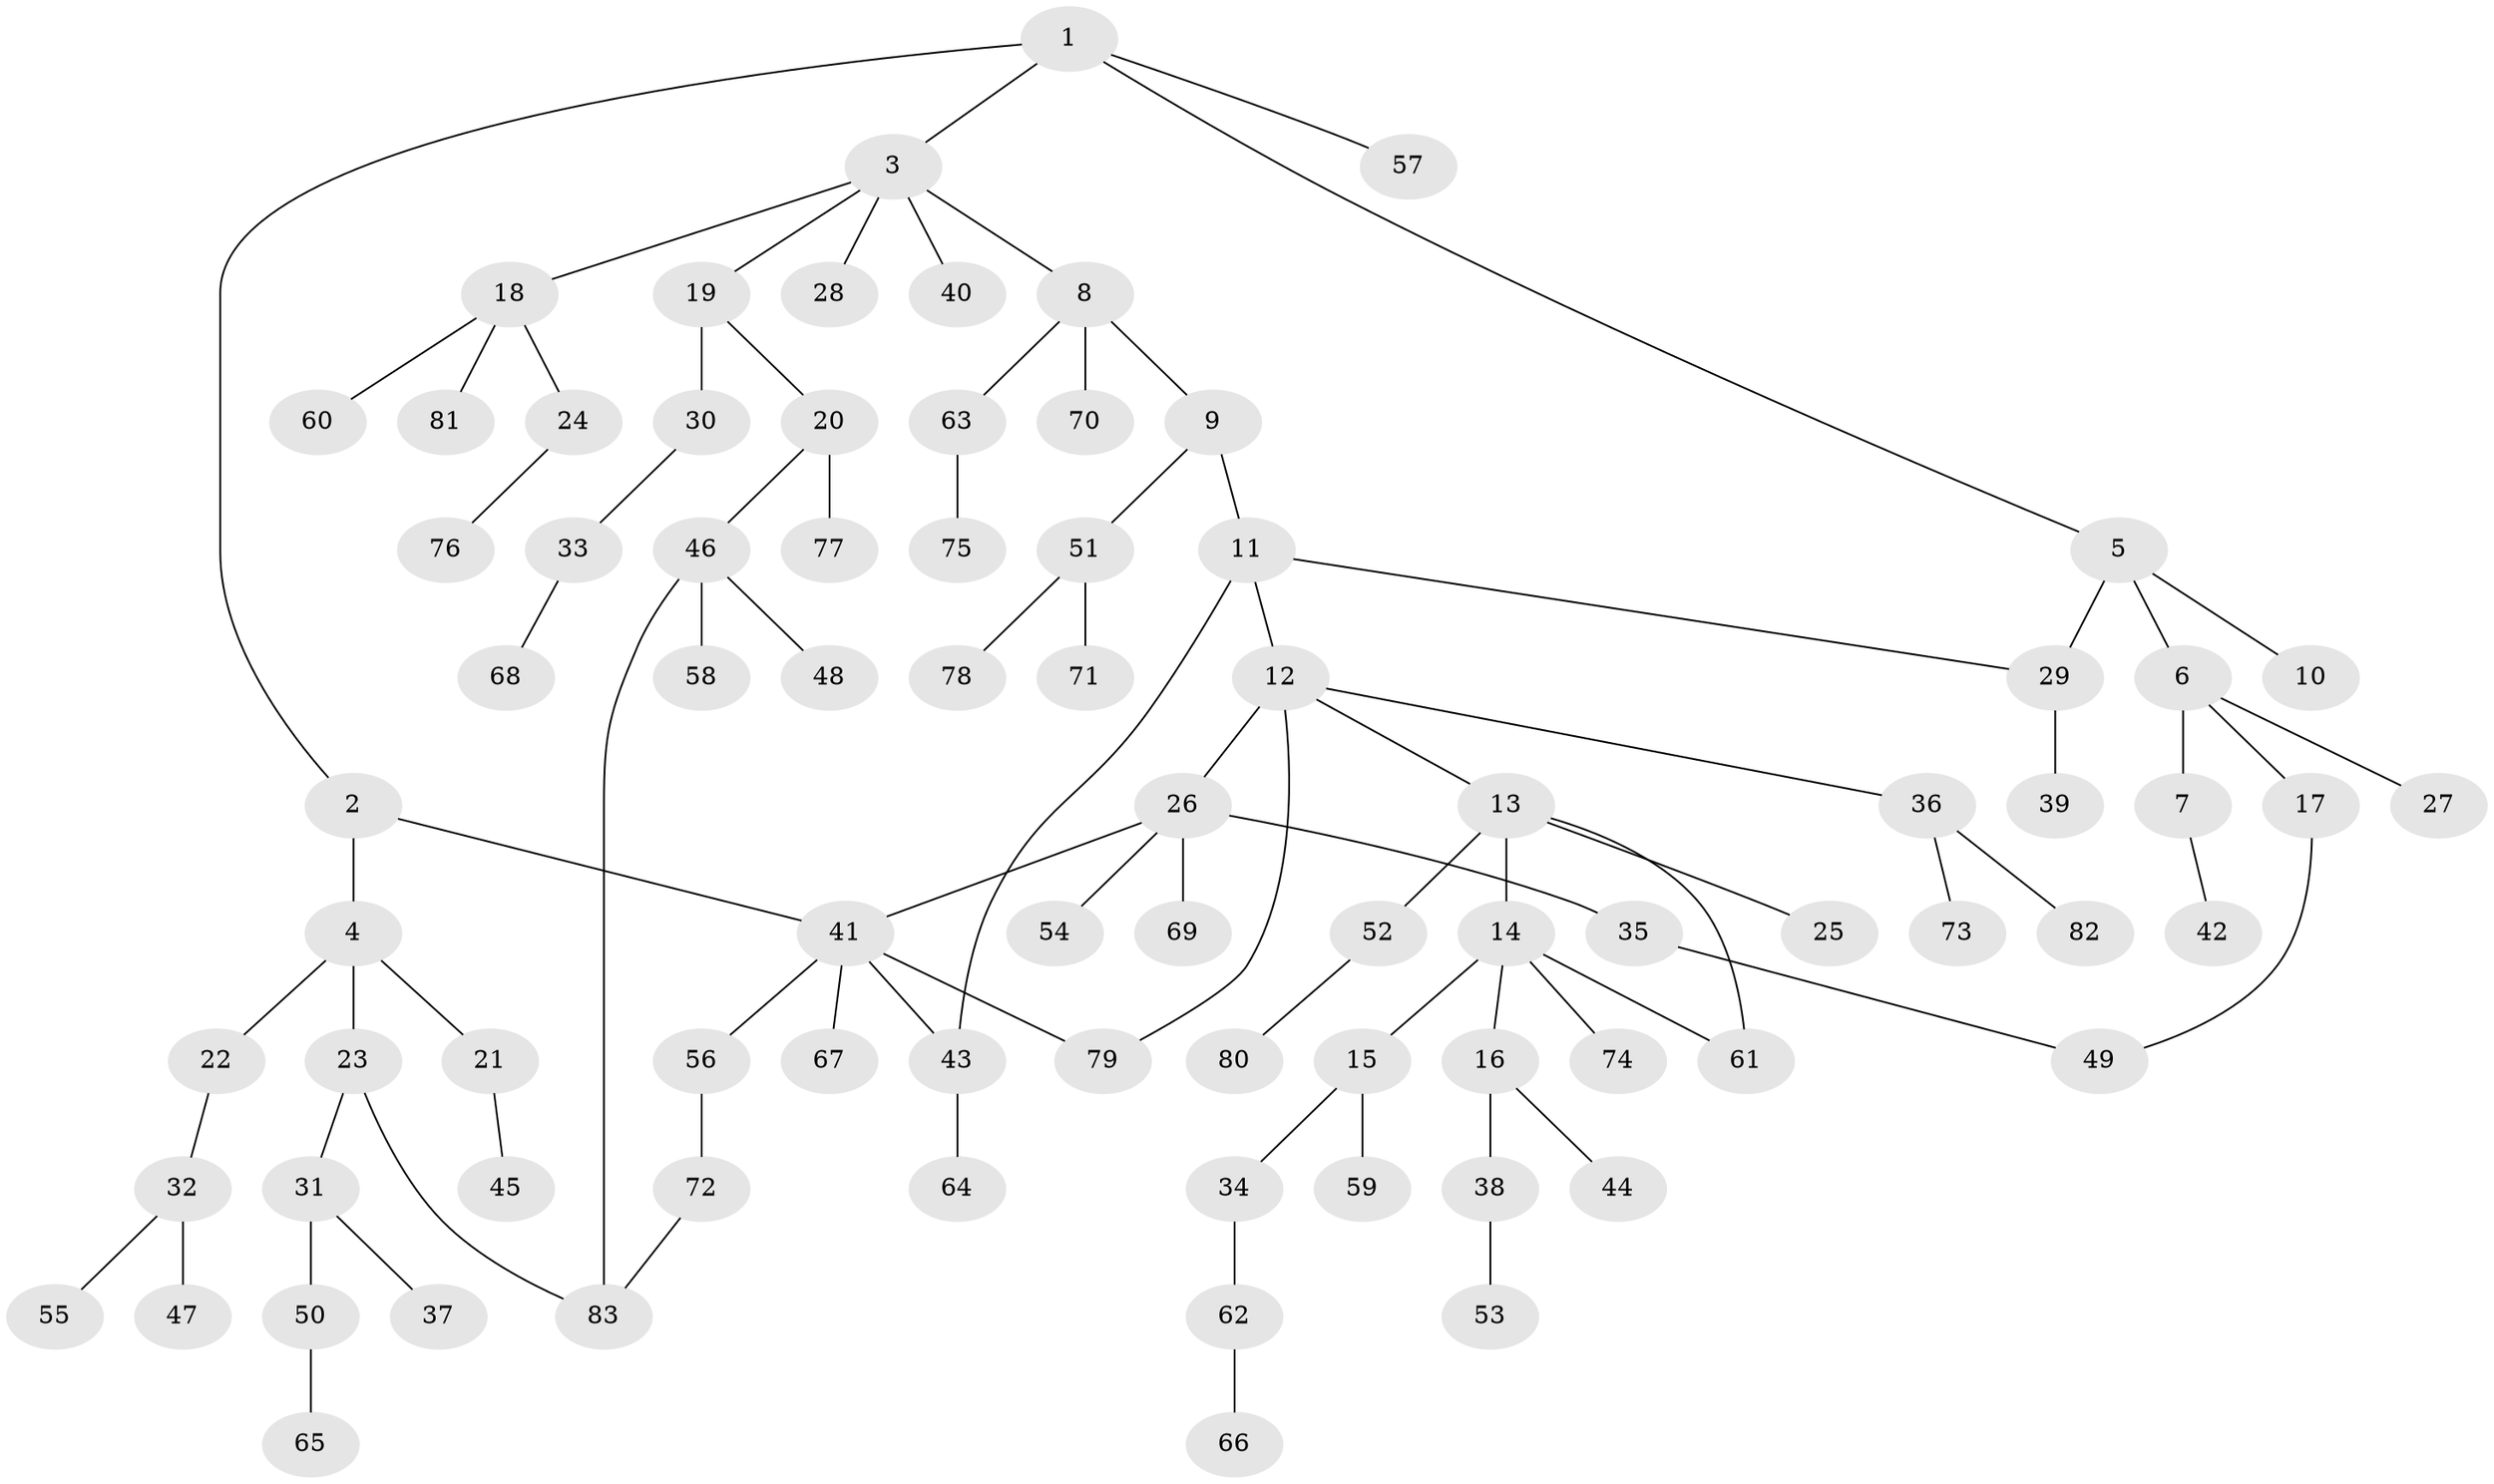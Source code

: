 // Generated by graph-tools (version 1.1) at 2025/42/03/09/25 04:42:11]
// undirected, 83 vertices, 90 edges
graph export_dot {
graph [start="1"]
  node [color=gray90,style=filled];
  1;
  2;
  3;
  4;
  5;
  6;
  7;
  8;
  9;
  10;
  11;
  12;
  13;
  14;
  15;
  16;
  17;
  18;
  19;
  20;
  21;
  22;
  23;
  24;
  25;
  26;
  27;
  28;
  29;
  30;
  31;
  32;
  33;
  34;
  35;
  36;
  37;
  38;
  39;
  40;
  41;
  42;
  43;
  44;
  45;
  46;
  47;
  48;
  49;
  50;
  51;
  52;
  53;
  54;
  55;
  56;
  57;
  58;
  59;
  60;
  61;
  62;
  63;
  64;
  65;
  66;
  67;
  68;
  69;
  70;
  71;
  72;
  73;
  74;
  75;
  76;
  77;
  78;
  79;
  80;
  81;
  82;
  83;
  1 -- 2;
  1 -- 3;
  1 -- 5;
  1 -- 57;
  2 -- 4;
  2 -- 41;
  3 -- 8;
  3 -- 18;
  3 -- 19;
  3 -- 28;
  3 -- 40;
  4 -- 21;
  4 -- 22;
  4 -- 23;
  5 -- 6;
  5 -- 10;
  5 -- 29;
  6 -- 7;
  6 -- 17;
  6 -- 27;
  7 -- 42;
  8 -- 9;
  8 -- 63;
  8 -- 70;
  9 -- 11;
  9 -- 51;
  11 -- 12;
  11 -- 29;
  11 -- 43;
  12 -- 13;
  12 -- 26;
  12 -- 36;
  12 -- 79;
  13 -- 14;
  13 -- 25;
  13 -- 52;
  13 -- 61;
  14 -- 15;
  14 -- 16;
  14 -- 61;
  14 -- 74;
  15 -- 34;
  15 -- 59;
  16 -- 38;
  16 -- 44;
  17 -- 49;
  18 -- 24;
  18 -- 60;
  18 -- 81;
  19 -- 20;
  19 -- 30;
  20 -- 46;
  20 -- 77;
  21 -- 45;
  22 -- 32;
  23 -- 31;
  23 -- 83;
  24 -- 76;
  26 -- 35;
  26 -- 41;
  26 -- 54;
  26 -- 69;
  29 -- 39;
  30 -- 33;
  31 -- 37;
  31 -- 50;
  32 -- 47;
  32 -- 55;
  33 -- 68;
  34 -- 62;
  35 -- 49;
  36 -- 73;
  36 -- 82;
  38 -- 53;
  41 -- 56;
  41 -- 67;
  41 -- 43;
  41 -- 79;
  43 -- 64;
  46 -- 48;
  46 -- 58;
  46 -- 83;
  50 -- 65;
  51 -- 71;
  51 -- 78;
  52 -- 80;
  56 -- 72;
  62 -- 66;
  63 -- 75;
  72 -- 83;
}
